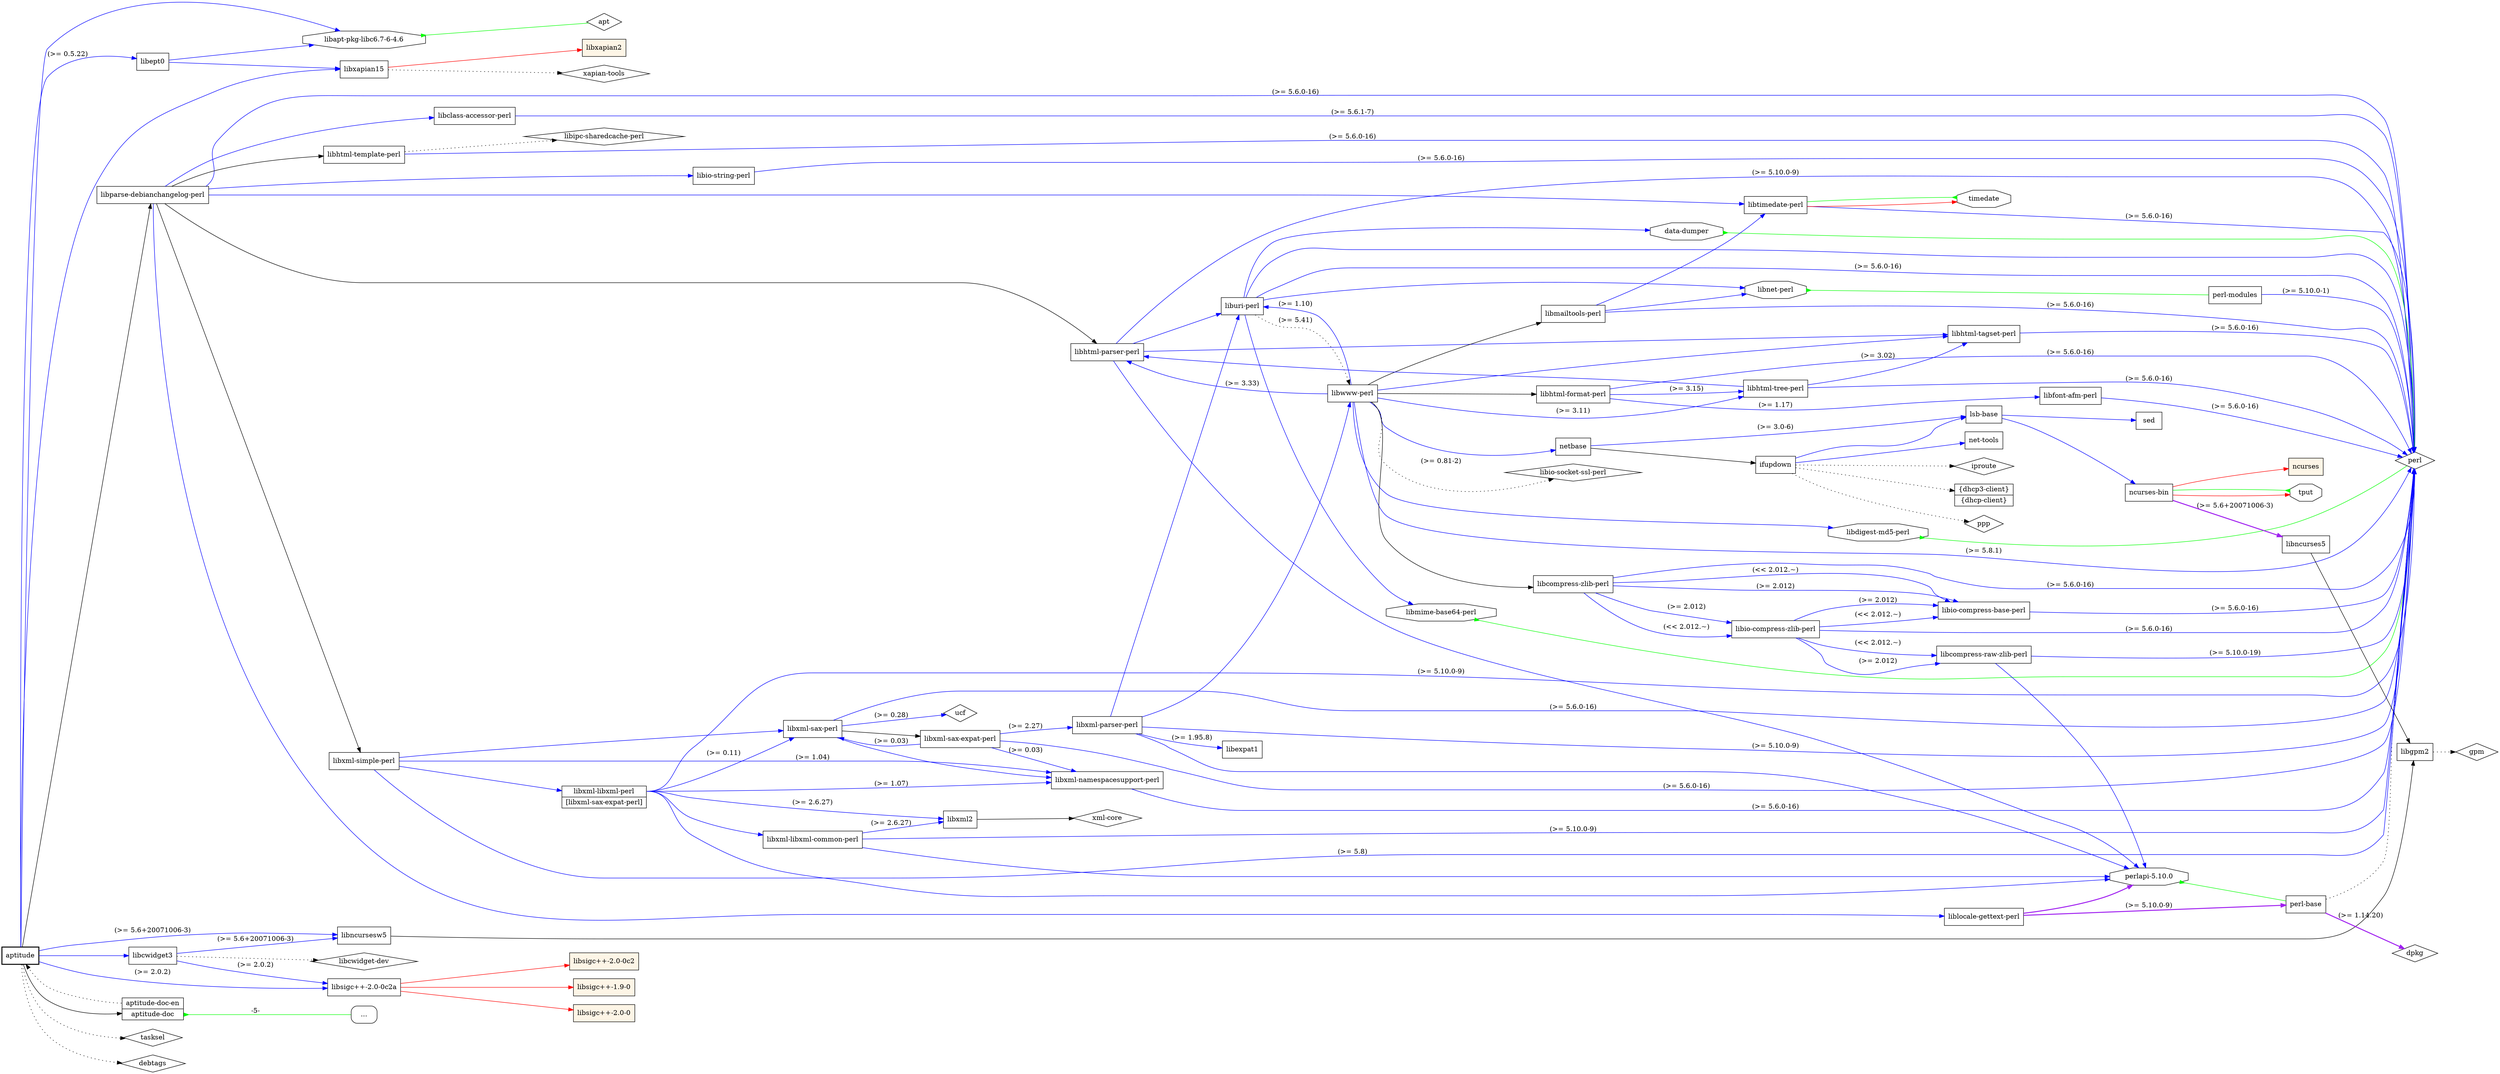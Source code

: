 digraph "aptitude" {
	rankdir=LR;
	node [shape=box];
	"aptitude" -> "libapt-pkg-libc6.7-6-4.6" [color=blue];
	"libapt-pkg-libc6.7-6-4.6" -> "apt" [dir=back,arrowtail=inv,color=green];
	"libapt-pkg-libc6.7-6-4.6" [shape=octagon];
	"aptitude" -> "libcwidget3" [color=blue];
	"libcwidget3" -> "libncursesw5" [color=blue,label="(>= 5.6+20071006-3)"];
	"libncursesw5" -> "libgpm2";
	"libgpm2" -> "gpm" [style=dotted];
	"libcwidget3" -> "libsigc++-2.0-0c2a" [color=blue,label="(>= 2.0.2)"];
	"libsigc++-2.0-0c2a" -> "libsigc++-1.9-0" [color=red];
	"libsigc++-2.0-0c2a" -> "libsigc++-2.0-0" [color=red];
	"libsigc++-2.0-0c2a" -> "libsigc++-2.0-0c2" [color=red];
	"libcwidget3" -> "libcwidget-dev" [style=dotted];
	"aptitude" -> "libept0" [color=blue,label="(>= 0.5.22)"];
	"libept0" -> "libapt-pkg-libc6.7-6-4.6" [color=blue];
	"libept0" -> "libxapian15" [color=blue];
	"libxapian15" -> "xapian-tools" [style=dotted];
	"libxapian15" -> "libxapian2" [color=red];
	"aptitude" -> "libncursesw5" [color=blue,label="(>= 5.6+20071006-3)"];
	"aptitude" -> "libsigc++-2.0-0c2a" [color=blue,label="(>= 2.0.2)"];
	"aptitude" -> "libxapian15" [color=blue];
	"aptitude" -> "alt1";
	"alt1":"aptitude-doc-en" -> "aptitude" [style=dotted];
	"alt1":"aptitude-doc" -> "Pr-aptitude-doc" [label="-5-",dir=back,arrowtail=inv,color=green];
	"Pr-aptitude-doc" [label="...",style=rounded];
	"aptitude" -> "libparse-debianchangelog-perl";
	"libparse-debianchangelog-perl" -> "libclass-accessor-perl" [color=blue];
	"libclass-accessor-perl" -> "perl" [color=blue,label="(>= 5.6.1-7)"];
	"libparse-debianchangelog-perl" -> "libio-string-perl" [color=blue];
	"libio-string-perl" -> "perl" [color=blue,label="(>= 5.6.0-16)"];
	"libparse-debianchangelog-perl" -> "liblocale-gettext-perl" [color=blue];
	"liblocale-gettext-perl" -> "perl-base" [color=purple,style=bold,label="(>= 5.10.0-9)"];
	"perl-base" -> "dpkg" [color=purple,style=bold,label="(>= 1.14.20)"];
	"perl-base" -> "perl" [style=dotted];
	"liblocale-gettext-perl" -> "perlapi-5.10.0" [color=purple,style=bold];
	"perlapi-5.10.0" -> "perl-base" [dir=back,arrowtail=inv,color=green];
	"perlapi-5.10.0" [shape=octagon];
	"libparse-debianchangelog-perl" -> "libtimedate-perl" [color=blue];
	"libtimedate-perl" -> "perl" [color=blue,label="(>= 5.6.0-16)"];
	"libtimedate-perl" -> "timedate" [color=red];
	"libparse-debianchangelog-perl" -> "perl" [color=blue,label="(>= 5.6.0-16)"];
	"libparse-debianchangelog-perl" -> "libhtml-parser-perl";
	"libhtml-parser-perl" -> "perl" [color=blue,label="(>= 5.10.0-9)"];
	"libhtml-parser-perl" -> "perlapi-5.10.0" [color=blue];
	"libhtml-parser-perl" -> "libhtml-tagset-perl" [color=blue];
	"libhtml-tagset-perl" -> "perl" [color=blue,label="(>= 5.6.0-16)"];
	"libhtml-parser-perl" -> "liburi-perl" [color=blue];
	"liburi-perl" -> "perl" [color=blue];
	"liburi-perl" -> "perl" [color=blue,label="(>= 5.6.0-16)"];
	"liburi-perl" -> "libmime-base64-perl" [color=blue];
	"libmime-base64-perl" -> "perl" [dir=back,arrowtail=inv,color=green];
	"libmime-base64-perl" [shape=octagon];
	"liburi-perl" -> "libnet-perl" [color=blue];
	"libnet-perl" -> "perl-modules" [dir=back,arrowtail=inv,color=green];
	"perl-modules" -> "perl" [color=blue,label="(>= 5.10.0-1)"];
	"libnet-perl" [shape=octagon];
	"liburi-perl" -> "data-dumper" [color=blue];
	"data-dumper" -> "perl" [dir=back,arrowtail=inv,color=green];
	"data-dumper" [shape=octagon];
	"liburi-perl" -> "libwww-perl" [style=dotted,label="(>= 5.41)"];
	"libparse-debianchangelog-perl" -> "libhtml-template-perl";
	"libhtml-template-perl" -> "perl" [color=blue,label="(>= 5.6.0-16)"];
	"libhtml-template-perl" -> "libipc-sharedcache-perl" [style=dotted];
	"libparse-debianchangelog-perl" -> "libxml-simple-perl";
	"libxml-simple-perl" -> "perl" [color=blue,label="(>= 5.8)"];
	"libxml-simple-perl" -> "libxml-namespacesupport-perl" [color=blue,label="(>= 1.04)"];
	"libxml-namespacesupport-perl" -> "perl" [color=blue,label="(>= 5.6.0-16)"];
	"libxml-simple-perl" -> "libxml-sax-perl" [color=blue];
	"libxml-sax-perl" -> "libxml-namespacesupport-perl" [color=blue];
	"libxml-sax-perl" -> "perl" [color=blue,label="(>= 5.6.0-16)"];
	"libxml-sax-perl" -> "ucf" [color=blue,label="(>= 0.28)"];
	"libxml-sax-perl" -> "libxml-sax-expat-perl";
	"libxml-sax-expat-perl" -> "perl" [color=blue,label="(>= 5.6.0-16)"];
	"libxml-sax-expat-perl" -> "libxml-namespacesupport-perl" [color=blue,label="(>= 0.03)"];
	"libxml-sax-expat-perl" -> "libxml-parser-perl" [color=blue,label="(>= 2.27)"];
	"libxml-parser-perl" -> "perl" [color=blue,label="(>= 5.10.0-9)"];
	"libxml-parser-perl" -> "perlapi-5.10.0" [color=blue];
	"libxml-parser-perl" -> "liburi-perl" [color=blue];
	"libxml-parser-perl" -> "libwww-perl" [color=blue];
	"libwww-perl" -> "perl" [color=blue,label="(>= 5.8.1)"];
	"libwww-perl" -> "libdigest-md5-perl" [color=blue];
	"libdigest-md5-perl" -> "perl" [dir=back,arrowtail=inv,color=green];
	"libdigest-md5-perl" [shape=octagon];
	"libwww-perl" -> "liburi-perl" [color=blue,label="(>= 1.10)"];
	"libwww-perl" -> "libhtml-parser-perl" [color=blue,label="(>= 3.33)"];
	"libwww-perl" -> "libhtml-tree-perl" [color=blue,label="(>= 3.11)"];
	"libhtml-tree-perl" -> "perl" [color=blue,label="(>= 5.6.0-16)"];
	"libhtml-tree-perl" -> "libhtml-parser-perl" [color=blue];
	"libhtml-tree-perl" -> "libhtml-tagset-perl" [color=blue,label="(>= 3.02)"];
	"libwww-perl" -> "libhtml-tagset-perl" [color=blue];
	"libwww-perl" -> "netbase" [color=blue];
	"netbase" -> "lsb-base" [color=blue,label="(>= 3.0-6)"];
	"lsb-base" -> "sed" [color=blue];
	"lsb-base" -> "ncurses-bin" [color=blue];
	"ncurses-bin" -> "libncurses5" [color=purple,style=bold,label="(>= 5.6+20071006-3)"];
	"libncurses5" -> "libgpm2";
	"ncurses-bin" -> "ncurses" [color=red];
	"ncurses-bin" -> "tput" [color=red];
	"netbase" -> "ifupdown";
	"ifupdown" -> "net-tools" [color=blue];
	"ifupdown" -> "lsb-base" [color=blue];
	"ifupdown" -> "iproute" [style=dotted];
	"ifupdown" -> "alt2" [style=dotted];
	"ifupdown" -> "ppp" [style=dotted];
	"libwww-perl" -> "libmailtools-perl";
	"libmailtools-perl" -> "perl" [color=blue,label="(>= 5.6.0-16)"];
	"libmailtools-perl" -> "libnet-perl" [color=blue];
	"libmailtools-perl" -> "libtimedate-perl" [color=blue];
	"libwww-perl" -> "libhtml-format-perl";
	"libhtml-format-perl" -> "perl" [color=blue,label="(>= 5.6.0-16)"];
	"libhtml-format-perl" -> "libhtml-tree-perl" [color=blue,label="(>= 3.15)"];
	"libhtml-format-perl" -> "libfont-afm-perl" [color=blue,label="(>= 1.17)"];
	"libfont-afm-perl" -> "perl" [color=blue,label="(>= 5.6.0-16)"];
	"libwww-perl" -> "libcompress-zlib-perl";
	"libcompress-zlib-perl" -> "perl" [color=blue,label="(>= 5.6.0-16)"];
	"libcompress-zlib-perl" -> "libio-compress-zlib-perl" [color=blue,label="(>= 2.012)"];
	"libio-compress-zlib-perl" -> "perl" [color=blue,label="(>= 5.6.0-16)"];
	"libio-compress-zlib-perl" -> "libcompress-raw-zlib-perl" [color=blue,label="(>= 2.012)"];
	"libcompress-raw-zlib-perl" -> "perl" [color=blue,label="(>= 5.10.0-19)"];
	"libcompress-raw-zlib-perl" -> "perlapi-5.10.0" [color=blue];
	"libio-compress-zlib-perl" -> "libcompress-raw-zlib-perl" [color=blue,label="(<< 2.012.~)"];
	"libio-compress-zlib-perl" -> "libio-compress-base-perl" [color=blue,label="(>= 2.012)"];
	"libio-compress-base-perl" -> "perl" [color=blue,label="(>= 5.6.0-16)"];
	"libio-compress-zlib-perl" -> "libio-compress-base-perl" [color=blue,label="(<< 2.012.~)"];
	"libcompress-zlib-perl" -> "libio-compress-zlib-perl" [color=blue,label="(<< 2.012.~)"];
	"libcompress-zlib-perl" -> "libio-compress-base-perl" [color=blue,label="(>= 2.012)"];
	"libcompress-zlib-perl" -> "libio-compress-base-perl" [color=blue,label="(<< 2.012.~)"];
	"libwww-perl" -> "libio-socket-ssl-perl" [style=dotted,label="(>= 0.81-2)"];
	"libxml-parser-perl" -> "libexpat1" [color=blue,label="(>= 1.95.8)"];
	"libxml-sax-expat-perl" -> "libxml-sax-perl" [color=blue,label="(>= 0.03)"];
	"libxml-simple-perl" -> "alt3" [color=blue];
	"alt3":"libxml-libxml-perl" -> "perl" [color=blue,label="(>= 5.10.0-9)"];
	"alt3":"libxml-libxml-perl" -> "perlapi-5.10.0" [color=blue];
	"alt3":"libxml-libxml-perl" -> "libxml-libxml-common-perl" [color=blue];
	"libxml-libxml-common-perl" -> "perl" [color=blue,label="(>= 5.10.0-9)"];
	"libxml-libxml-common-perl" -> "perlapi-5.10.0" [color=blue];
	"libxml-libxml-common-perl" -> "libxml2" [color=blue,label="(>= 2.6.27)"];
	"libxml2" -> "xml-core";
	"alt3":"libxml-libxml-perl" -> "libxml-namespacesupport-perl" [color=blue,label="(>= 1.07)"];
	"alt3":"libxml-libxml-perl" -> "libxml-sax-perl" [color=blue,label="(>= 0.11)"];
	"alt3":"libxml-libxml-perl" -> "libxml2" [color=blue,label="(>= 2.6.27)"];
	"aptitude" -> "tasksel" [style=dotted];
	"aptitude" -> "debtags" [style=dotted];
	"aptitude" [style="setlinewidth(2)"]
	"libsigc++-1.9-0" [style=filled,fillcolor=oldlace];
	"libsigc++-2.0-0" [style=filled,fillcolor=oldlace];
	"libsigc++-2.0-0c2" [style=filled,fillcolor=oldlace];
	"libxapian2" [style=filled,fillcolor=oldlace];
	"timedate" -> "libtimedate-perl" [dir=back,arrowtail=inv,color=green];
	"timedate" [shape=octagon];
	"ncurses" [style=filled,fillcolor=oldlace];
	"tput" -> "ncurses-bin" [dir=back,arrowtail=inv,color=green];
	"tput" [shape=octagon];
	alt1 [
		shape = "record"
		label = "<aptitude-doc-en> aptitude-doc-en | <aptitude-doc> aptitude-doc"
	]
	alt2 [
		shape = "record"
		label = "<dhcp3-client> \{dhcp3-client\} | <dhcp-client> \{dhcp-client\}"
	]
	alt3 [
		shape = "record"
		label = "<libxml-libxml-perl> libxml-libxml-perl | <libxml-sax-expat-perl> [libxml-sax-expat-perl]"
	]
	"apt" [shape=diamond];
	"gpm" [shape=diamond];
	"libcwidget-dev" [shape=diamond];
	"xapian-tools" [shape=diamond];
	"perl" [shape=diamond];
	"dpkg" [shape=diamond];
	"libipc-sharedcache-perl" [shape=diamond];
	"ucf" [shape=diamond];
	"iproute" [shape=diamond];
	"ppp" [shape=diamond];
	"libio-socket-ssl-perl" [shape=diamond];
	"xml-core" [shape=diamond];
	"tasksel" [shape=diamond];
	"debtags" [shape=diamond];
}
// Excluded dependencies:
// libc6 libgcc1 libstdc++6 zlib1g
